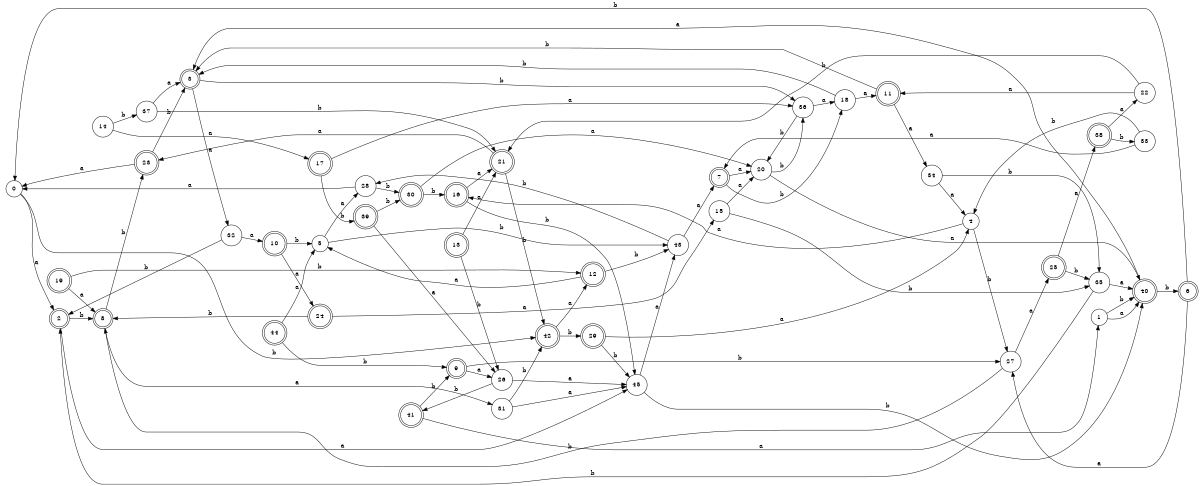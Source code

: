 digraph n37_2 {
__start0 [label="" shape="none"];

rankdir=LR;
size="8,5";

s0 [style="filled", color="black", fillcolor="white" shape="circle", label="0"];
s1 [style="filled", color="black", fillcolor="white" shape="circle", label="1"];
s2 [style="rounded,filled", color="black", fillcolor="white" shape="doublecircle", label="2"];
s3 [style="rounded,filled", color="black", fillcolor="white" shape="doublecircle", label="3"];
s4 [style="filled", color="black", fillcolor="white" shape="circle", label="4"];
s5 [style="filled", color="black", fillcolor="white" shape="circle", label="5"];
s6 [style="rounded,filled", color="black", fillcolor="white" shape="doublecircle", label="6"];
s7 [style="rounded,filled", color="black", fillcolor="white" shape="doublecircle", label="7"];
s8 [style="rounded,filled", color="black", fillcolor="white" shape="doublecircle", label="8"];
s9 [style="rounded,filled", color="black", fillcolor="white" shape="doublecircle", label="9"];
s10 [style="rounded,filled", color="black", fillcolor="white" shape="doublecircle", label="10"];
s11 [style="rounded,filled", color="black", fillcolor="white" shape="doublecircle", label="11"];
s12 [style="rounded,filled", color="black", fillcolor="white" shape="doublecircle", label="12"];
s13 [style="rounded,filled", color="black", fillcolor="white" shape="doublecircle", label="13"];
s14 [style="filled", color="black", fillcolor="white" shape="circle", label="14"];
s15 [style="filled", color="black", fillcolor="white" shape="circle", label="15"];
s16 [style="rounded,filled", color="black", fillcolor="white" shape="doublecircle", label="16"];
s17 [style="rounded,filled", color="black", fillcolor="white" shape="doublecircle", label="17"];
s18 [style="filled", color="black", fillcolor="white" shape="circle", label="18"];
s19 [style="rounded,filled", color="black", fillcolor="white" shape="doublecircle", label="19"];
s20 [style="filled", color="black", fillcolor="white" shape="circle", label="20"];
s21 [style="rounded,filled", color="black", fillcolor="white" shape="doublecircle", label="21"];
s22 [style="filled", color="black", fillcolor="white" shape="circle", label="22"];
s23 [style="rounded,filled", color="black", fillcolor="white" shape="doublecircle", label="23"];
s24 [style="rounded,filled", color="black", fillcolor="white" shape="doublecircle", label="24"];
s25 [style="rounded,filled", color="black", fillcolor="white" shape="doublecircle", label="25"];
s26 [style="filled", color="black", fillcolor="white" shape="circle", label="26"];
s27 [style="filled", color="black", fillcolor="white" shape="circle", label="27"];
s28 [style="filled", color="black", fillcolor="white" shape="circle", label="28"];
s29 [style="rounded,filled", color="black", fillcolor="white" shape="doublecircle", label="29"];
s30 [style="rounded,filled", color="black", fillcolor="white" shape="doublecircle", label="30"];
s31 [style="filled", color="black", fillcolor="white" shape="circle", label="31"];
s32 [style="filled", color="black", fillcolor="white" shape="circle", label="32"];
s33 [style="filled", color="black", fillcolor="white" shape="circle", label="33"];
s34 [style="filled", color="black", fillcolor="white" shape="circle", label="34"];
s35 [style="filled", color="black", fillcolor="white" shape="circle", label="35"];
s36 [style="filled", color="black", fillcolor="white" shape="circle", label="36"];
s37 [style="filled", color="black", fillcolor="white" shape="circle", label="37"];
s38 [style="rounded,filled", color="black", fillcolor="white" shape="doublecircle", label="38"];
s39 [style="rounded,filled", color="black", fillcolor="white" shape="doublecircle", label="39"];
s40 [style="rounded,filled", color="black", fillcolor="white" shape="doublecircle", label="40"];
s41 [style="rounded,filled", color="black", fillcolor="white" shape="doublecircle", label="41"];
s42 [style="rounded,filled", color="black", fillcolor="white" shape="doublecircle", label="42"];
s43 [style="filled", color="black", fillcolor="white" shape="circle", label="43"];
s44 [style="rounded,filled", color="black", fillcolor="white" shape="doublecircle", label="44"];
s45 [style="filled", color="black", fillcolor="white" shape="circle", label="45"];
s0 -> s2 [label="a"];
s0 -> s42 [label="b"];
s1 -> s40 [label="a"];
s1 -> s40 [label="b"];
s2 -> s45 [label="a"];
s2 -> s8 [label="b"];
s3 -> s32 [label="a"];
s3 -> s36 [label="b"];
s4 -> s16 [label="a"];
s4 -> s27 [label="b"];
s5 -> s28 [label="a"];
s5 -> s43 [label="b"];
s6 -> s27 [label="a"];
s6 -> s0 [label="b"];
s7 -> s20 [label="a"];
s7 -> s18 [label="b"];
s8 -> s31 [label="a"];
s8 -> s23 [label="b"];
s9 -> s26 [label="a"];
s9 -> s27 [label="b"];
s10 -> s24 [label="a"];
s10 -> s5 [label="b"];
s11 -> s34 [label="a"];
s11 -> s3 [label="b"];
s12 -> s5 [label="a"];
s12 -> s43 [label="b"];
s13 -> s21 [label="a"];
s13 -> s26 [label="b"];
s14 -> s17 [label="a"];
s14 -> s37 [label="b"];
s15 -> s20 [label="a"];
s15 -> s35 [label="b"];
s16 -> s21 [label="a"];
s16 -> s45 [label="b"];
s17 -> s36 [label="a"];
s17 -> s39 [label="b"];
s18 -> s11 [label="a"];
s18 -> s3 [label="b"];
s19 -> s8 [label="a"];
s19 -> s12 [label="b"];
s20 -> s40 [label="a"];
s20 -> s36 [label="b"];
s21 -> s23 [label="a"];
s21 -> s42 [label="b"];
s22 -> s11 [label="a"];
s22 -> s21 [label="b"];
s23 -> s0 [label="a"];
s23 -> s3 [label="b"];
s24 -> s15 [label="a"];
s24 -> s8 [label="b"];
s25 -> s38 [label="a"];
s25 -> s35 [label="b"];
s26 -> s45 [label="a"];
s26 -> s41 [label="b"];
s27 -> s25 [label="a"];
s27 -> s8 [label="b"];
s28 -> s0 [label="a"];
s28 -> s30 [label="b"];
s29 -> s4 [label="a"];
s29 -> s45 [label="b"];
s30 -> s20 [label="a"];
s30 -> s16 [label="b"];
s31 -> s45 [label="a"];
s31 -> s42 [label="b"];
s32 -> s10 [label="a"];
s32 -> s2 [label="b"];
s33 -> s7 [label="a"];
s33 -> s4 [label="b"];
s34 -> s4 [label="a"];
s34 -> s35 [label="b"];
s35 -> s40 [label="a"];
s35 -> s2 [label="b"];
s36 -> s18 [label="a"];
s36 -> s20 [label="b"];
s37 -> s3 [label="a"];
s37 -> s21 [label="b"];
s38 -> s22 [label="a"];
s38 -> s33 [label="b"];
s39 -> s26 [label="a"];
s39 -> s30 [label="b"];
s40 -> s3 [label="a"];
s40 -> s6 [label="b"];
s41 -> s1 [label="a"];
s41 -> s9 [label="b"];
s42 -> s12 [label="a"];
s42 -> s29 [label="b"];
s43 -> s7 [label="a"];
s43 -> s28 [label="b"];
s44 -> s5 [label="a"];
s44 -> s9 [label="b"];
s45 -> s43 [label="a"];
s45 -> s40 [label="b"];

}